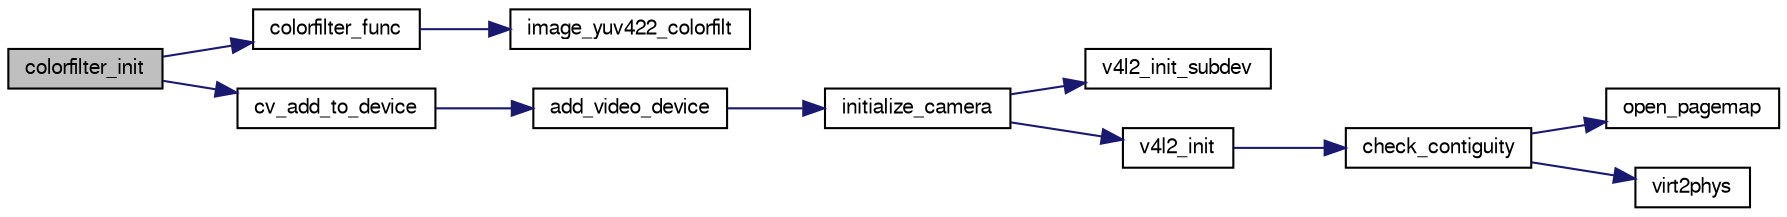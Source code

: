 digraph "colorfilter_init"
{
  edge [fontname="FreeSans",fontsize="10",labelfontname="FreeSans",labelfontsize="10"];
  node [fontname="FreeSans",fontsize="10",shape=record];
  rankdir="LR";
  Node1 [label="colorfilter_init",height=0.2,width=0.4,color="black", fillcolor="grey75", style="filled", fontcolor="black"];
  Node1 -> Node2 [color="midnightblue",fontsize="10",style="solid",fontname="FreeSans"];
  Node2 [label="colorfilter_func",height=0.2,width=0.4,color="black", fillcolor="white", style="filled",URL="$colorfilter_8c.html#a01c55f6567a5d46cf7f6bc6b2645b8ca"];
  Node2 -> Node3 [color="midnightblue",fontsize="10",style="solid",fontname="FreeSans"];
  Node3 [label="image_yuv422_colorfilt",height=0.2,width=0.4,color="black", fillcolor="white", style="filled",URL="$image_8c.html#aa5bba6b2f386abf2ac701492f6a48bc9",tooltip="Filter colors in an YUV422 image. "];
  Node1 -> Node4 [color="midnightblue",fontsize="10",style="solid",fontname="FreeSans"];
  Node4 [label="cv_add_to_device",height=0.2,width=0.4,color="black", fillcolor="white", style="filled",URL="$cv_8c.html#a27c5a4c16f124cdc564d637fcc733b97"];
  Node4 -> Node5 [color="midnightblue",fontsize="10",style="solid",fontname="FreeSans"];
  Node5 [label="add_video_device",height=0.2,width=0.4,color="black", fillcolor="white", style="filled",URL="$cv_8h.html#a9e0afd727457cecc0e207aa03c4d48a5",tooltip="Keep track of video devices added by modules. "];
  Node5 -> Node6 [color="midnightblue",fontsize="10",style="solid",fontname="FreeSans"];
  Node6 [label="initialize_camera",height=0.2,width=0.4,color="black", fillcolor="white", style="filled",URL="$video__thread_8c.html#acc71ed66abdc3fa0cecd95cc408c670e"];
  Node6 -> Node7 [color="midnightblue",fontsize="10",style="solid",fontname="FreeSans"];
  Node7 [label="v4l2_init_subdev",height=0.2,width=0.4,color="black", fillcolor="white", style="filled",URL="$v4l2_8c.html#a3798643b3e99cd32ef724fc928d92e51",tooltip="Initialize a V4L2 subdevice. "];
  Node6 -> Node8 [color="midnightblue",fontsize="10",style="solid",fontname="FreeSans"];
  Node8 [label="v4l2_init",height=0.2,width=0.4,color="black", fillcolor="white", style="filled",URL="$v4l2_8c.html#a1f683e79a4639d4e189f059f6c4ae268",tooltip="Initialize a V4L2(Video for Linux 2) device. "];
  Node8 -> Node9 [color="midnightblue",fontsize="10",style="solid",fontname="FreeSans"];
  Node9 [label="check_contiguity",height=0.2,width=0.4,color="black", fillcolor="white", style="filled",URL="$virt2phys_8c.html#ac0b66a5b5e335c413a78b5e9f677ba83"];
  Node9 -> Node10 [color="midnightblue",fontsize="10",style="solid",fontname="FreeSans"];
  Node10 [label="open_pagemap",height=0.2,width=0.4,color="black", fillcolor="white", style="filled",URL="$virt2phys_8c.html#ac4c8df40f3a8bc1086f2637b1c78b101"];
  Node9 -> Node11 [color="midnightblue",fontsize="10",style="solid",fontname="FreeSans"];
  Node11 [label="virt2phys",height=0.2,width=0.4,color="black", fillcolor="white", style="filled",URL="$virt2phys_8c.html#a4c9379905f0c688e828e6e1a23d18153"];
}
